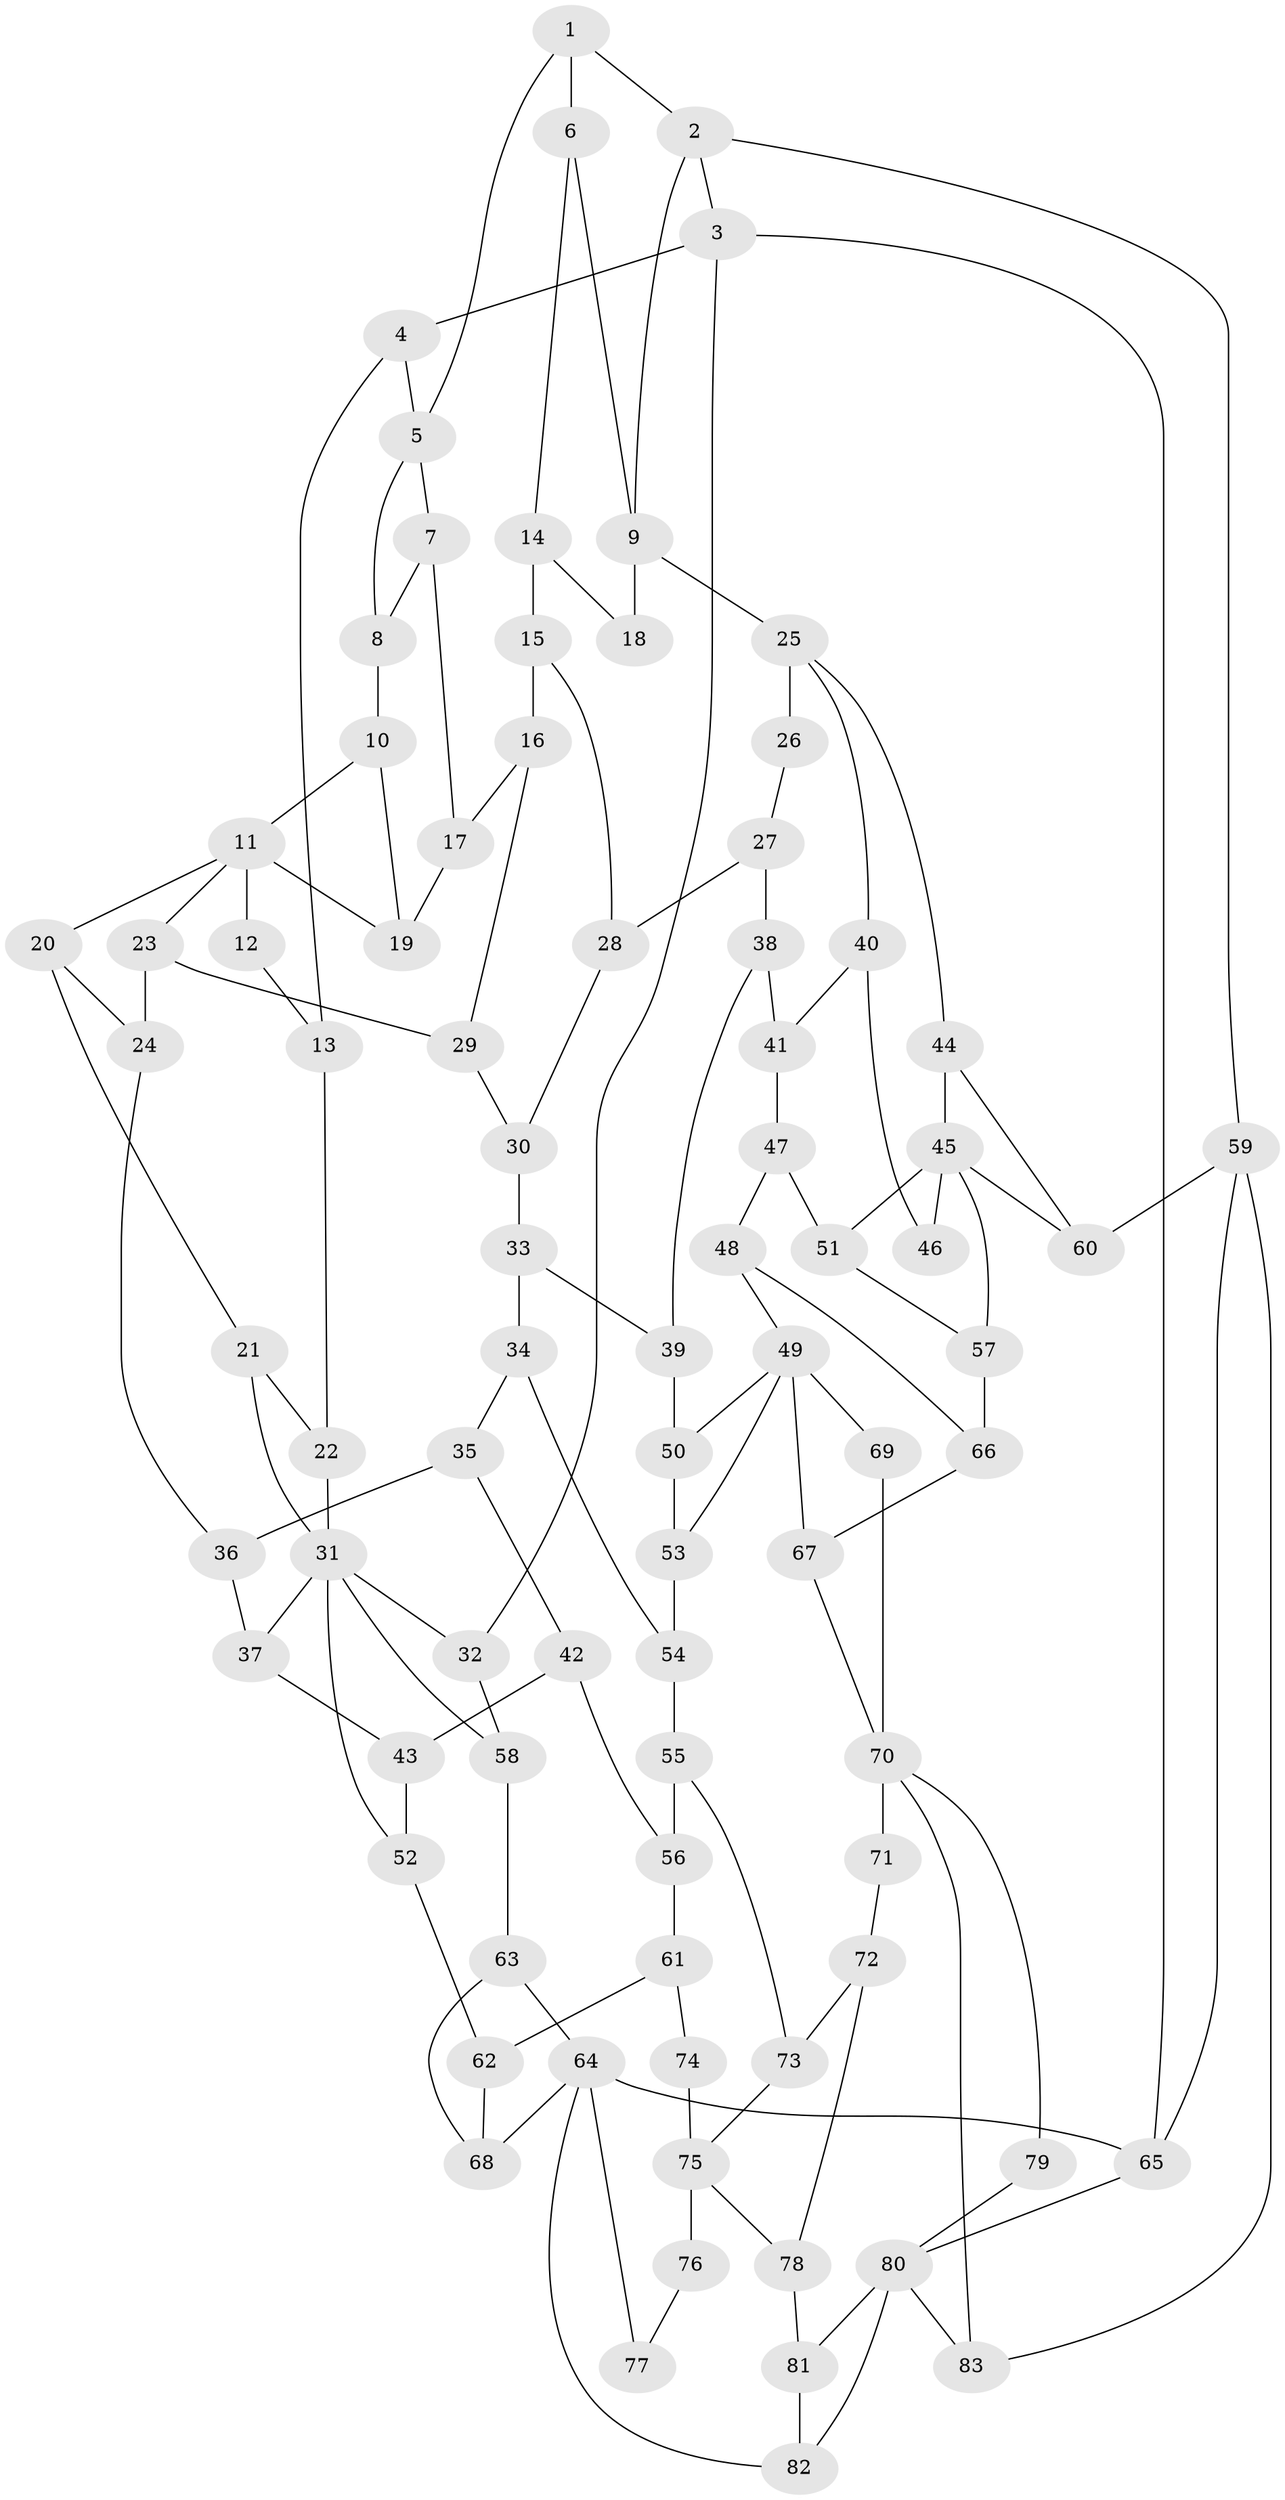 // original degree distribution, {3: 0.01694915254237288, 4: 0.2457627118644068, 6: 0.2288135593220339, 5: 0.5084745762711864}
// Generated by graph-tools (version 1.1) at 2025/54/03/04/25 22:54:47]
// undirected, 83 vertices, 131 edges
graph export_dot {
  node [color=gray90,style=filled];
  1;
  2;
  3;
  4;
  5;
  6;
  7;
  8;
  9;
  10;
  11;
  12;
  13;
  14;
  15;
  16;
  17;
  18;
  19;
  20;
  21;
  22;
  23;
  24;
  25;
  26;
  27;
  28;
  29;
  30;
  31;
  32;
  33;
  34;
  35;
  36;
  37;
  38;
  39;
  40;
  41;
  42;
  43;
  44;
  45;
  46;
  47;
  48;
  49;
  50;
  51;
  52;
  53;
  54;
  55;
  56;
  57;
  58;
  59;
  60;
  61;
  62;
  63;
  64;
  65;
  66;
  67;
  68;
  69;
  70;
  71;
  72;
  73;
  74;
  75;
  76;
  77;
  78;
  79;
  80;
  81;
  82;
  83;
  1 -- 2 [weight=1.0];
  1 -- 5 [weight=1.0];
  1 -- 6 [weight=2.0];
  2 -- 3 [weight=1.0];
  2 -- 9 [weight=1.0];
  2 -- 59 [weight=1.0];
  3 -- 4 [weight=1.0];
  3 -- 32 [weight=1.0];
  3 -- 65 [weight=1.0];
  4 -- 5 [weight=1.0];
  4 -- 13 [weight=1.0];
  5 -- 7 [weight=1.0];
  5 -- 8 [weight=1.0];
  6 -- 9 [weight=1.0];
  6 -- 14 [weight=1.0];
  7 -- 8 [weight=1.0];
  7 -- 17 [weight=1.0];
  8 -- 10 [weight=1.0];
  9 -- 18 [weight=2.0];
  9 -- 25 [weight=2.0];
  10 -- 11 [weight=1.0];
  10 -- 19 [weight=1.0];
  11 -- 12 [weight=2.0];
  11 -- 19 [weight=1.0];
  11 -- 20 [weight=1.0];
  11 -- 23 [weight=1.0];
  12 -- 13 [weight=1.0];
  13 -- 22 [weight=1.0];
  14 -- 15 [weight=1.0];
  14 -- 18 [weight=1.0];
  15 -- 16 [weight=1.0];
  15 -- 28 [weight=1.0];
  16 -- 17 [weight=1.0];
  16 -- 29 [weight=1.0];
  17 -- 19 [weight=1.0];
  20 -- 21 [weight=1.0];
  20 -- 24 [weight=1.0];
  21 -- 22 [weight=1.0];
  21 -- 31 [weight=1.0];
  22 -- 31 [weight=1.0];
  23 -- 24 [weight=1.0];
  23 -- 29 [weight=1.0];
  24 -- 36 [weight=1.0];
  25 -- 26 [weight=2.0];
  25 -- 40 [weight=1.0];
  25 -- 44 [weight=1.0];
  26 -- 27 [weight=1.0];
  27 -- 28 [weight=1.0];
  27 -- 38 [weight=1.0];
  28 -- 30 [weight=1.0];
  29 -- 30 [weight=1.0];
  30 -- 33 [weight=1.0];
  31 -- 32 [weight=1.0];
  31 -- 37 [weight=1.0];
  31 -- 52 [weight=1.0];
  31 -- 58 [weight=1.0];
  32 -- 58 [weight=1.0];
  33 -- 34 [weight=1.0];
  33 -- 39 [weight=1.0];
  34 -- 35 [weight=1.0];
  34 -- 54 [weight=1.0];
  35 -- 36 [weight=1.0];
  35 -- 42 [weight=1.0];
  36 -- 37 [weight=1.0];
  37 -- 43 [weight=1.0];
  38 -- 39 [weight=1.0];
  38 -- 41 [weight=1.0];
  39 -- 50 [weight=1.0];
  40 -- 41 [weight=1.0];
  40 -- 46 [weight=1.0];
  41 -- 47 [weight=1.0];
  42 -- 43 [weight=1.0];
  42 -- 56 [weight=1.0];
  43 -- 52 [weight=1.0];
  44 -- 45 [weight=1.0];
  44 -- 60 [weight=1.0];
  45 -- 46 [weight=2.0];
  45 -- 51 [weight=1.0];
  45 -- 57 [weight=1.0];
  45 -- 60 [weight=1.0];
  47 -- 48 [weight=1.0];
  47 -- 51 [weight=1.0];
  48 -- 49 [weight=1.0];
  48 -- 66 [weight=1.0];
  49 -- 50 [weight=1.0];
  49 -- 53 [weight=1.0];
  49 -- 67 [weight=1.0];
  49 -- 69 [weight=2.0];
  50 -- 53 [weight=1.0];
  51 -- 57 [weight=1.0];
  52 -- 62 [weight=1.0];
  53 -- 54 [weight=1.0];
  54 -- 55 [weight=1.0];
  55 -- 56 [weight=1.0];
  55 -- 73 [weight=1.0];
  56 -- 61 [weight=1.0];
  57 -- 66 [weight=1.0];
  58 -- 63 [weight=1.0];
  59 -- 60 [weight=1.0];
  59 -- 65 [weight=1.0];
  59 -- 83 [weight=1.0];
  61 -- 62 [weight=1.0];
  61 -- 74 [weight=1.0];
  62 -- 68 [weight=1.0];
  63 -- 64 [weight=1.0];
  63 -- 68 [weight=1.0];
  64 -- 65 [weight=1.0];
  64 -- 68 [weight=1.0];
  64 -- 77 [weight=2.0];
  64 -- 82 [weight=1.0];
  65 -- 80 [weight=1.0];
  66 -- 67 [weight=1.0];
  67 -- 70 [weight=1.0];
  69 -- 70 [weight=1.0];
  70 -- 71 [weight=2.0];
  70 -- 79 [weight=1.0];
  70 -- 83 [weight=1.0];
  71 -- 72 [weight=1.0];
  72 -- 73 [weight=1.0];
  72 -- 78 [weight=1.0];
  73 -- 75 [weight=1.0];
  74 -- 75 [weight=2.0];
  75 -- 76 [weight=2.0];
  75 -- 78 [weight=1.0];
  76 -- 77 [weight=1.0];
  78 -- 81 [weight=1.0];
  79 -- 80 [weight=2.0];
  80 -- 81 [weight=1.0];
  80 -- 82 [weight=1.0];
  80 -- 83 [weight=1.0];
  81 -- 82 [weight=1.0];
}
